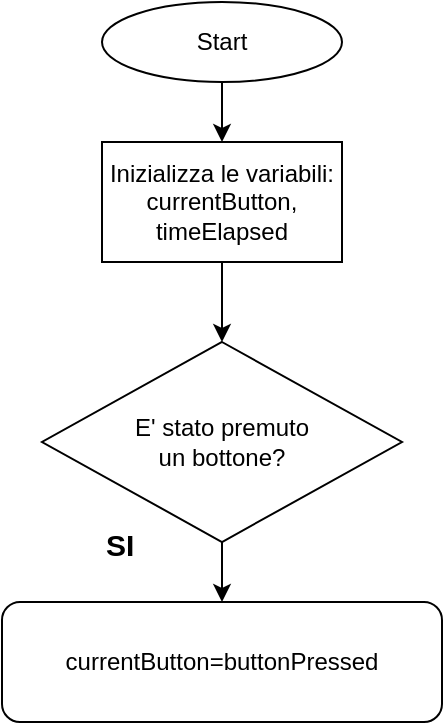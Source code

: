 <mxfile version="11.2.5" type="github" pages="1"><diagram id="2RXQQcTh7EL_pNrHVh2_" name="Pagina-1"><mxGraphModel dx="1422" dy="765" grid="1" gridSize="10" guides="1" tooltips="1" connect="1" arrows="1" fold="1" page="1" pageScale="1" pageWidth="827" pageHeight="1169" math="0" shadow="0"><root><mxCell id="0"/><mxCell id="1" parent="0"/><mxCell id="1xJKpEUQjVHoZPZM4U_K-9" style="edgeStyle=orthogonalEdgeStyle;rounded=0;orthogonalLoop=1;jettySize=auto;html=1;entryX=0.5;entryY=0;entryDx=0;entryDy=0;" edge="1" parent="1" source="1xJKpEUQjVHoZPZM4U_K-1" target="1xJKpEUQjVHoZPZM4U_K-8"><mxGeometry relative="1" as="geometry"/></mxCell><mxCell id="1xJKpEUQjVHoZPZM4U_K-1" value="Start" style="ellipse;whiteSpace=wrap;html=1;" vertex="1" parent="1"><mxGeometry x="353" y="20" width="120" height="40" as="geometry"/></mxCell><mxCell id="1xJKpEUQjVHoZPZM4U_K-11" style="edgeStyle=orthogonalEdgeStyle;rounded=0;orthogonalLoop=1;jettySize=auto;html=1;exitX=0.5;exitY=1;exitDx=0;exitDy=0;entryX=0.5;entryY=0;entryDx=0;entryDy=0;" edge="1" parent="1" source="1xJKpEUQjVHoZPZM4U_K-2" target="1xJKpEUQjVHoZPZM4U_K-7"><mxGeometry relative="1" as="geometry"/></mxCell><mxCell id="1xJKpEUQjVHoZPZM4U_K-2" value="&lt;div&gt;E' stato premuto&lt;/div&gt;&lt;div&gt; un bottone?&lt;/div&gt;" style="rhombus;whiteSpace=wrap;html=1;" vertex="1" parent="1"><mxGeometry x="323" y="190" width="180" height="100" as="geometry"/></mxCell><mxCell id="1xJKpEUQjVHoZPZM4U_K-5" value="&lt;b&gt;&lt;font style=&quot;font-size: 15px&quot;&gt;SI&lt;/font&gt;&lt;/b&gt;" style="text;html=1;resizable=0;points=[];autosize=1;align=left;verticalAlign=top;spacingTop=-4;strokeWidth=3;" vertex="1" parent="1"><mxGeometry x="353" y="280" width="30" height="20" as="geometry"/></mxCell><mxCell id="1xJKpEUQjVHoZPZM4U_K-7" value="currentButton=buttonPressed" style="rounded=1;whiteSpace=wrap;html=1;" vertex="1" parent="1"><mxGeometry x="303" y="320" width="220" height="60" as="geometry"/></mxCell><mxCell id="1xJKpEUQjVHoZPZM4U_K-10" style="edgeStyle=orthogonalEdgeStyle;rounded=0;orthogonalLoop=1;jettySize=auto;html=1;exitX=0.5;exitY=1;exitDx=0;exitDy=0;entryX=0.5;entryY=0;entryDx=0;entryDy=0;" edge="1" parent="1" source="1xJKpEUQjVHoZPZM4U_K-8" target="1xJKpEUQjVHoZPZM4U_K-2"><mxGeometry relative="1" as="geometry"/></mxCell><mxCell id="1xJKpEUQjVHoZPZM4U_K-8" value="&lt;div&gt;Inizializza le variabili:&lt;/div&gt;&lt;div&gt;currentButton,&lt;/div&gt;&lt;div&gt;timeElapsed&lt;br&gt;&lt;/div&gt;" style="rounded=0;whiteSpace=wrap;html=1;" vertex="1" parent="1"><mxGeometry x="353" y="90" width="120" height="60" as="geometry"/></mxCell></root></mxGraphModel></diagram></mxfile>